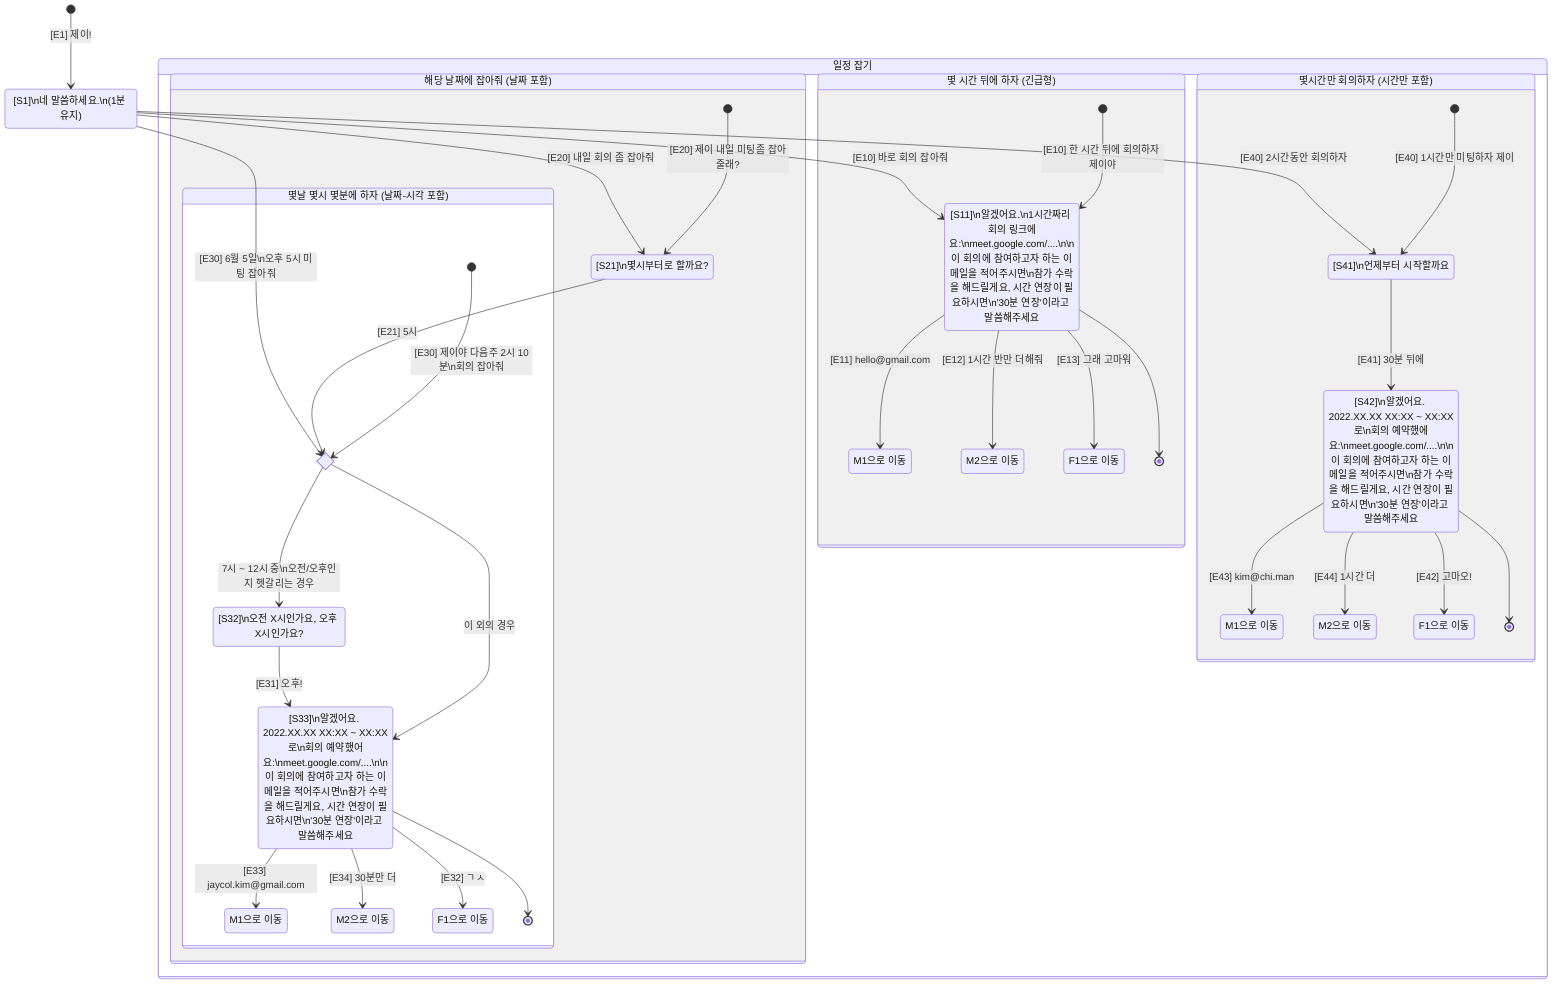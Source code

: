 stateDiagram-v2
  state "[S1]\n네 말씀하세요.\n(1분 유지)" as S1
  state S31 <<choice>>

  [*] --> S1: [E1] 제이!
  S1 --> S11: [E10] 바로 회의 잡아줘
  S1 --> S21: [E20] 내일 회의 좀 잡아줘
  S1 --> S31: [E30] 6월 5일\n오후 5시 미팅 잡아줘
  S1 --> S41: [E40] 2시간동안 회의하자

  state "일정 잡기" as S100
  state "몇 시간 뒤에 하자 (긴급형)" as S10
  state "해당 날짜에 잡아줘 (날짜 포함)" as S20
  state "몇날 몇시 몇분에 하자 (날짜-시각 포함)" as S30
  state "몇시간만 회의하자 (시간만 포함)" as S40

  state S100 {
    state S10 {
      state "[S11]\n알겠어요.\n1시간짜리 회의 링크에요:\nmeet.google.com/....\n\n이 회의에 참여하고자 하는 이메일을 적어주시면\n참가 수락을 해드릴게요, 시간 연장이 필요하시면\n'30분 연장'이라고 말씀해주세요" as S11
      state "M1으로 이동" as S12
      state "M2으로 이동" as S13
      state "F1으로 이동" as S14
      
      [*] --> S11: [E10] 한 시간 뒤에 회의하자 제이야
      S11 --> S12: [E11] hello@gmail.com
      S11 --> S13: [E12] 1시간 반만 더해줘
      S11 --> S14: [E13] 그래 고마워
      S11 --> [*]
    }

    state S20 {
      state "[S21]\n몇시부터로 할까요?" as S21

      [*] --> S21: [E20] 제이 내일 미팅좀 잡아줄래?
      S21 --> S31: [E21] 5시

      state S30 {
        state "[S32]\n오전 X시인가요, 오후 X시인가요?" as S32
        state "[S33]\n알겠어요. 2022.XX.XX XX:XX ~ XX:XX로\n회의 예약했어요:\nmeet.google.com/....\n\n이 회의에 참여하고자 하는 이메일을 적어주시면\n참가 수락을 해드릴게요, 시간 연장이 필요하시면\n'30분 연장'이라고 말씀해주세요" as S33
        state "M1으로 이동" as S34
        state "M2으로 이동" as S35
        state "F1으로 이동" as S36
        
        [*] --> S31: [E30] 제이야 다음주 2시 10분\n회의 잡아줘
        S31 --> S32: 7시 ~ 12시 중\n오전/오후인지 헷갈리는 경우
        S32 --> S33: [E31] 오후!
        S31 --> S33: 이 외의 경우
        S33 --> S34: [E33] jaycol.kim@gmail.com
        S33 --> S35: [E34] 30분만 더
        S33 --> S36: [E32] ㄱㅅ
        S33 --> [*]
      }
    }

    state S40 {
      state "[S41]\n언제부터 시작할까요" as S41
      state "[S42]\n알겠어요. 2022.XX.XX XX:XX ~ XX:XX로\n회의 예약했에요:\nmeet.google.com/....\n\n이 회의에 참여하고자 하는 이메일을 적어주시면\n참가 수락을 해드릴게요, 시간 연장이 필요하시면\n'30분 연장'이라고 말씀해주세요" as S42
      state "M1으로 이동" as S43
      state "M2으로 이동" as S44
      state "F1으로 이동" as S45

      [*] --> S41: [E40] 1시간만 미팅하자 제이
      S41 --> S42: [E41] 30분 뒤에
      S42 --> S43: [E43] kim@chi.man
      S42 --> S44: [E44] 1시간 더
      S42 --> S45: [E42] 고마오!
      S42 --> [*]
    }
  }